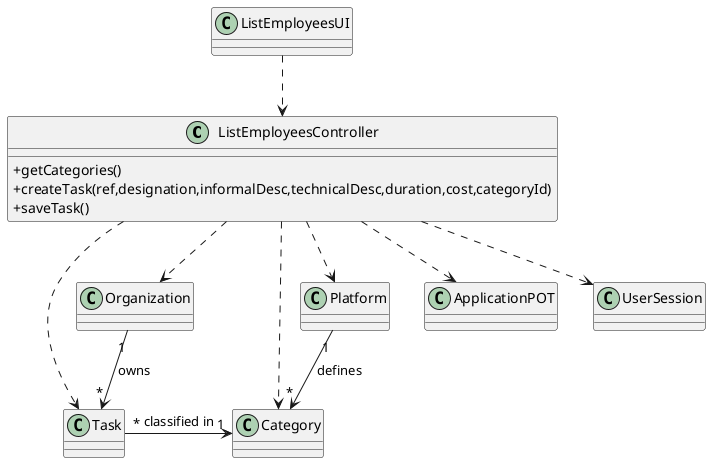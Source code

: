@startuml
skinparam classAttributeIconSize 0












class ListEmployeesController {
  +getCategories()
  +createTask(ref,designation,informalDesc,technicalDesc,duration,cost,categoryId)
  +saveTask()
}

class ListEmployeesUI {

}

ListEmployeesUI ..> ListEmployeesController
ListEmployeesController ..> Platform
ListEmployeesController ..> Category
ListEmployeesController ..> Task
ListEmployeesController ..> Organization
ListEmployeesController ..> ApplicationPOT
ListEmployeesController ..> UserSession
Task "*" -> "1" Category : classified in
Platform "1" --> "*" Category : defines
Organization "1" --> "*" Task : owns


@enduml